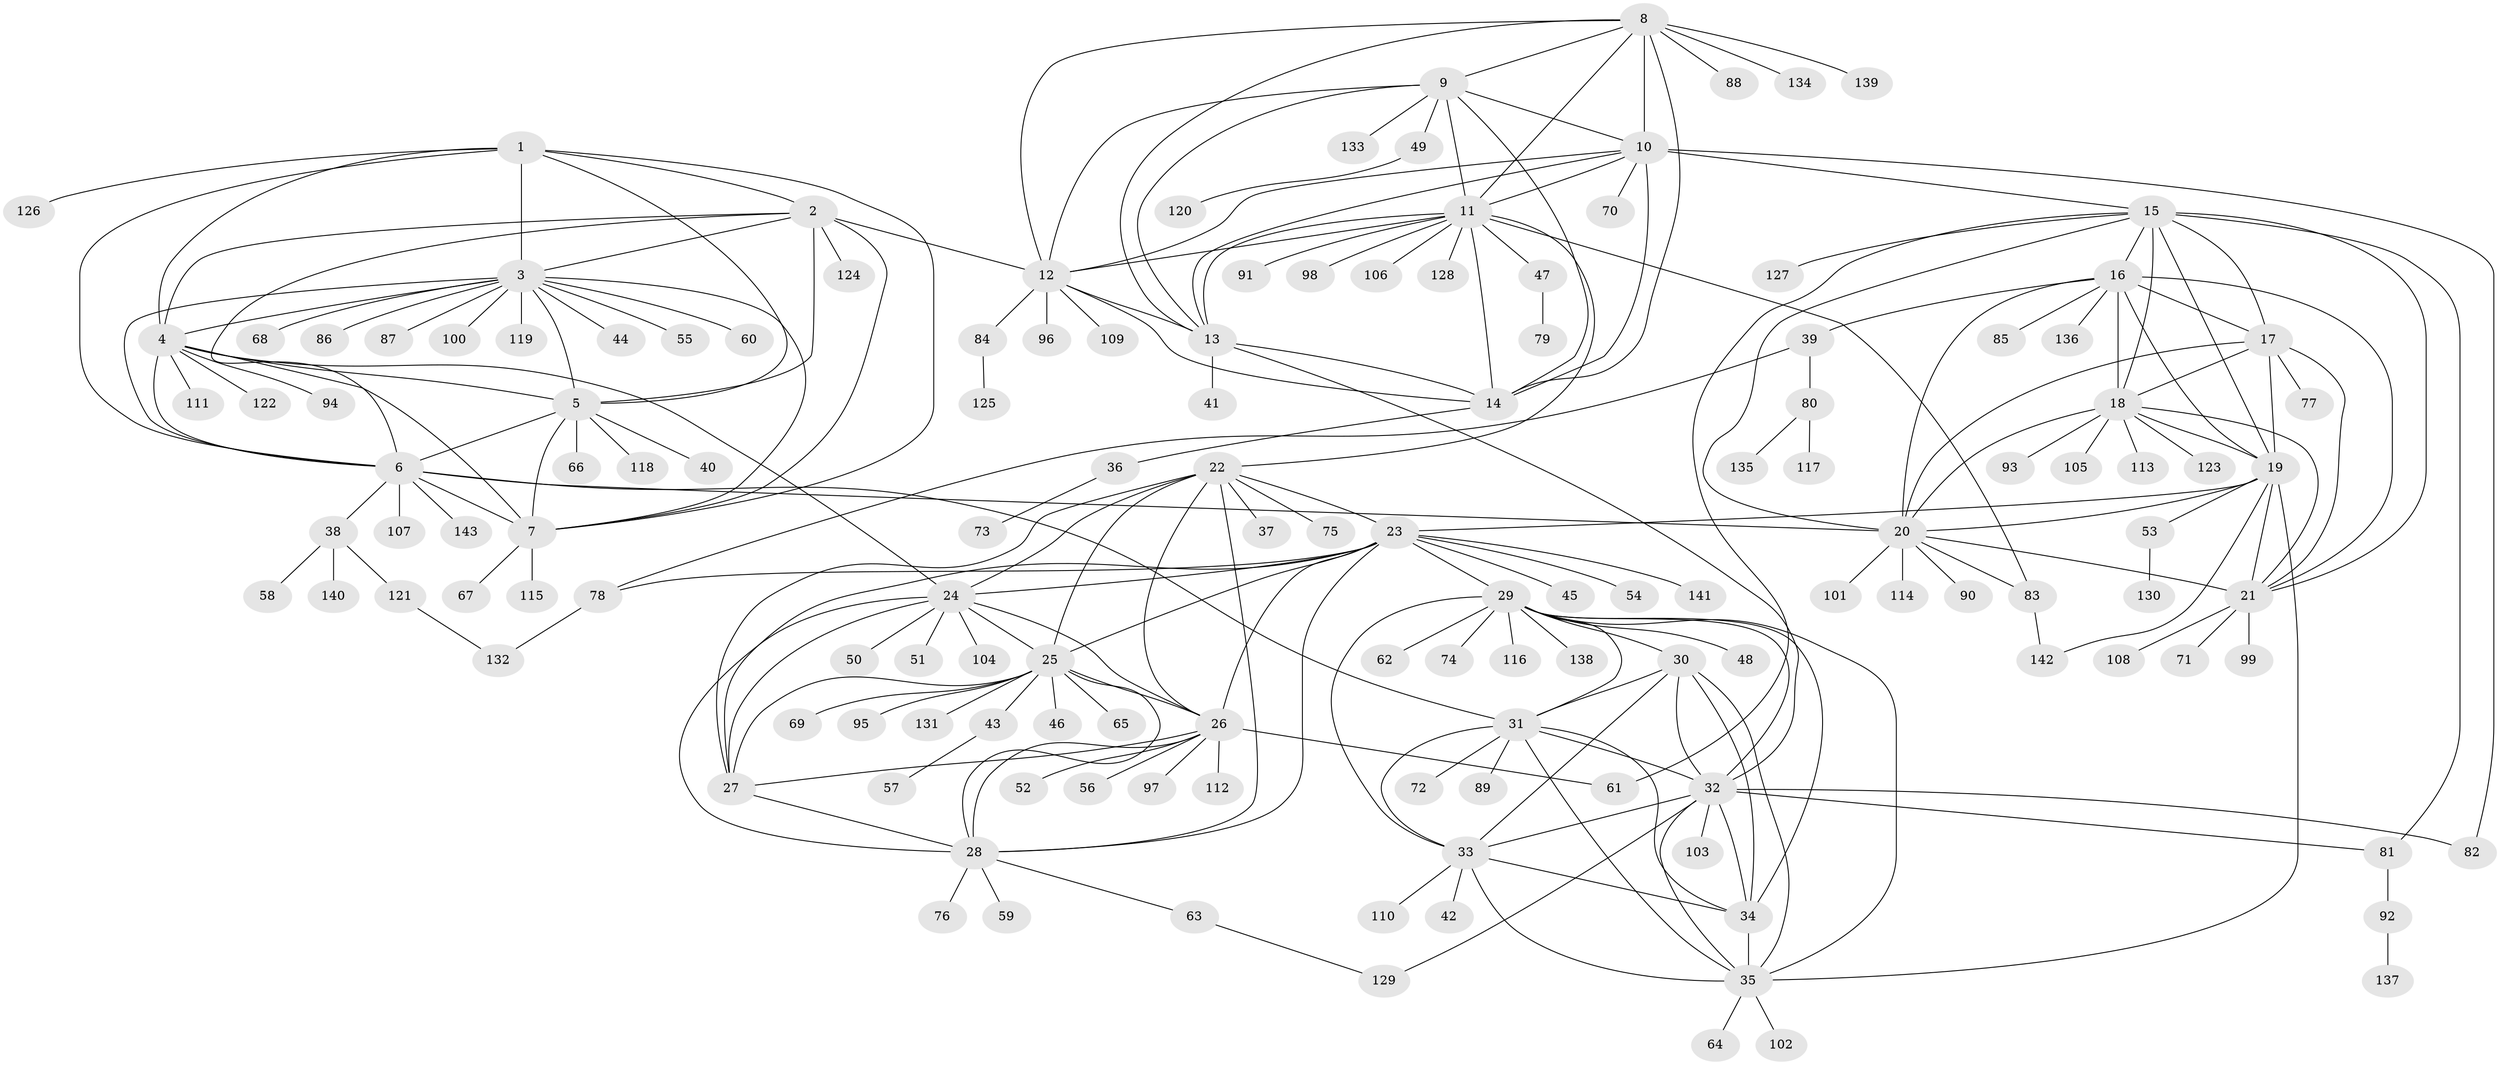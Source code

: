 // coarse degree distribution, {5: 0.011764705882352941, 7: 0.011764705882352941, 6: 0.023529411764705882, 9: 0.023529411764705882, 13: 0.023529411764705882, 4: 0.011764705882352941, 2: 0.023529411764705882, 10: 0.023529411764705882, 1: 0.8235294117647058, 11: 0.011764705882352941, 19: 0.011764705882352941}
// Generated by graph-tools (version 1.1) at 2025/58/03/04/25 21:58:39]
// undirected, 143 vertices, 231 edges
graph export_dot {
graph [start="1"]
  node [color=gray90,style=filled];
  1;
  2;
  3;
  4;
  5;
  6;
  7;
  8;
  9;
  10;
  11;
  12;
  13;
  14;
  15;
  16;
  17;
  18;
  19;
  20;
  21;
  22;
  23;
  24;
  25;
  26;
  27;
  28;
  29;
  30;
  31;
  32;
  33;
  34;
  35;
  36;
  37;
  38;
  39;
  40;
  41;
  42;
  43;
  44;
  45;
  46;
  47;
  48;
  49;
  50;
  51;
  52;
  53;
  54;
  55;
  56;
  57;
  58;
  59;
  60;
  61;
  62;
  63;
  64;
  65;
  66;
  67;
  68;
  69;
  70;
  71;
  72;
  73;
  74;
  75;
  76;
  77;
  78;
  79;
  80;
  81;
  82;
  83;
  84;
  85;
  86;
  87;
  88;
  89;
  90;
  91;
  92;
  93;
  94;
  95;
  96;
  97;
  98;
  99;
  100;
  101;
  102;
  103;
  104;
  105;
  106;
  107;
  108;
  109;
  110;
  111;
  112;
  113;
  114;
  115;
  116;
  117;
  118;
  119;
  120;
  121;
  122;
  123;
  124;
  125;
  126;
  127;
  128;
  129;
  130;
  131;
  132;
  133;
  134;
  135;
  136;
  137;
  138;
  139;
  140;
  141;
  142;
  143;
  1 -- 2;
  1 -- 3;
  1 -- 4;
  1 -- 5;
  1 -- 6;
  1 -- 7;
  1 -- 126;
  2 -- 3;
  2 -- 4;
  2 -- 5;
  2 -- 6;
  2 -- 7;
  2 -- 12;
  2 -- 124;
  3 -- 4;
  3 -- 5;
  3 -- 6;
  3 -- 7;
  3 -- 44;
  3 -- 55;
  3 -- 60;
  3 -- 68;
  3 -- 86;
  3 -- 87;
  3 -- 100;
  3 -- 119;
  4 -- 5;
  4 -- 6;
  4 -- 7;
  4 -- 24;
  4 -- 94;
  4 -- 111;
  4 -- 122;
  5 -- 6;
  5 -- 7;
  5 -- 40;
  5 -- 66;
  5 -- 118;
  6 -- 7;
  6 -- 20;
  6 -- 31;
  6 -- 38;
  6 -- 107;
  6 -- 143;
  7 -- 67;
  7 -- 115;
  8 -- 9;
  8 -- 10;
  8 -- 11;
  8 -- 12;
  8 -- 13;
  8 -- 14;
  8 -- 88;
  8 -- 134;
  8 -- 139;
  9 -- 10;
  9 -- 11;
  9 -- 12;
  9 -- 13;
  9 -- 14;
  9 -- 49;
  9 -- 133;
  10 -- 11;
  10 -- 12;
  10 -- 13;
  10 -- 14;
  10 -- 15;
  10 -- 70;
  10 -- 82;
  11 -- 12;
  11 -- 13;
  11 -- 14;
  11 -- 22;
  11 -- 47;
  11 -- 83;
  11 -- 91;
  11 -- 98;
  11 -- 106;
  11 -- 128;
  12 -- 13;
  12 -- 14;
  12 -- 84;
  12 -- 96;
  12 -- 109;
  13 -- 14;
  13 -- 32;
  13 -- 41;
  14 -- 36;
  15 -- 16;
  15 -- 17;
  15 -- 18;
  15 -- 19;
  15 -- 20;
  15 -- 21;
  15 -- 61;
  15 -- 81;
  15 -- 127;
  16 -- 17;
  16 -- 18;
  16 -- 19;
  16 -- 20;
  16 -- 21;
  16 -- 39;
  16 -- 85;
  16 -- 136;
  17 -- 18;
  17 -- 19;
  17 -- 20;
  17 -- 21;
  17 -- 77;
  18 -- 19;
  18 -- 20;
  18 -- 21;
  18 -- 93;
  18 -- 105;
  18 -- 113;
  18 -- 123;
  19 -- 20;
  19 -- 21;
  19 -- 23;
  19 -- 35;
  19 -- 53;
  19 -- 142;
  20 -- 21;
  20 -- 83;
  20 -- 90;
  20 -- 101;
  20 -- 114;
  21 -- 71;
  21 -- 99;
  21 -- 108;
  22 -- 23;
  22 -- 24;
  22 -- 25;
  22 -- 26;
  22 -- 27;
  22 -- 28;
  22 -- 37;
  22 -- 75;
  23 -- 24;
  23 -- 25;
  23 -- 26;
  23 -- 27;
  23 -- 28;
  23 -- 29;
  23 -- 45;
  23 -- 54;
  23 -- 78;
  23 -- 141;
  24 -- 25;
  24 -- 26;
  24 -- 27;
  24 -- 28;
  24 -- 50;
  24 -- 51;
  24 -- 104;
  25 -- 26;
  25 -- 27;
  25 -- 28;
  25 -- 43;
  25 -- 46;
  25 -- 65;
  25 -- 69;
  25 -- 95;
  25 -- 131;
  26 -- 27;
  26 -- 28;
  26 -- 52;
  26 -- 56;
  26 -- 61;
  26 -- 97;
  26 -- 112;
  27 -- 28;
  28 -- 59;
  28 -- 63;
  28 -- 76;
  29 -- 30;
  29 -- 31;
  29 -- 32;
  29 -- 33;
  29 -- 34;
  29 -- 35;
  29 -- 48;
  29 -- 62;
  29 -- 74;
  29 -- 116;
  29 -- 138;
  30 -- 31;
  30 -- 32;
  30 -- 33;
  30 -- 34;
  30 -- 35;
  31 -- 32;
  31 -- 33;
  31 -- 34;
  31 -- 35;
  31 -- 72;
  31 -- 89;
  32 -- 33;
  32 -- 34;
  32 -- 35;
  32 -- 81;
  32 -- 82;
  32 -- 103;
  32 -- 129;
  33 -- 34;
  33 -- 35;
  33 -- 42;
  33 -- 110;
  34 -- 35;
  35 -- 64;
  35 -- 102;
  36 -- 73;
  38 -- 58;
  38 -- 121;
  38 -- 140;
  39 -- 78;
  39 -- 80;
  43 -- 57;
  47 -- 79;
  49 -- 120;
  53 -- 130;
  63 -- 129;
  78 -- 132;
  80 -- 117;
  80 -- 135;
  81 -- 92;
  83 -- 142;
  84 -- 125;
  92 -- 137;
  121 -- 132;
}
